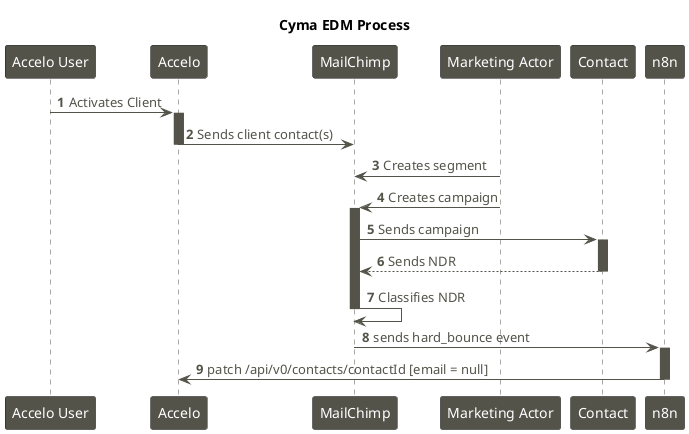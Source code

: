 @startuml

Title Cyma EDM Process
skinparam defaultFontName Raleway
skinparam roundcorner 5
'skinparam shadowing true
autonumber
skinparam sequence {
    ArrowColor #53534A
    ArrowFontColor #53534A
    LifeLineBorderColor #53534A
    LifeLineBackgroundColor #53534A

    ParticipantBackgroundColor #53534A
    ParticipantFontSize 14
    ParticipantFontColor White
}

participant au as "Accelo User"
participant acc as "Accelo"
participant mc as "MailChimp"
participant ma as "Marketing Actor"
participant c as "Contact"

au -> acc: Activates Client
activate acc
acc -> mc: Sends client contact(s)
deactivate acc

ma -> mc: Creates segment
ma -> mc: Creates campaign
activate mc
mc -> c: Sends campaign
activate c
c --> mc: Sends NDR
' deactivate mc
deactivate c

mc -> mc: Classifies NDR
deactivate mc

mc -> n8n: sends hard_bounce event
activate n8n

n8n -> acc: patch /api/v0/contacts/contactId [email = null]
deactivate n8n

@enduml

@startuml

Title Accelo:JobAdder Integration [MVP]
skinparam defaultFontName Raleway
skinparam roundcorner 5
'skinparam shadowing true
autonumber
skinparam sequence {
    ArrowColor #53534A
    ArrowFontColor #53534A
    LifeLineBorderColor #53534A
    LifeLineBackgroundColor #53534A

    ParticipantBackgroundColor #53534A
    ParticipantFontSize 14
    ParticipantFontColor White
}

participant acc as "accelo"
participant accAf as "accelo:affiliation"
participant accCo as "accelo:company"
participant accPr as "accelo:prospect"
participant accRt as "accelo:rates"
participant accTk as "accelo:tasks"
participant accUs as "accelo:user"
participant n8nwh as "n8n:accelo"
participant n8n as "n8n"
participant ja as "jobadder"
participant jaCo as "jobadder:company"
participant jaUs as "jobadder:hiringmanager"
participant ns as "Notification Service"

acc -> n8nwh: POST event(publishQuote)
activate n8nwh
n8nwh -> n8n: POST event(publishQuote)
deactivate n8nwh
activate n8n
n8n -> n8n: process event(publishQuote(id))

n8n -> accTk: GET tasks(id)
activate accTk
accTk --> n8n: response()
deactivate accTk

n8n -> accRt: GET rates(id)
activate accRt
accRt --> n8n: response()
deactivate accRt

n8n -> accPr: GET prospect(against_id)
activate accPr
accPr --> n8n: response()
deactivate accPr

n8n -> accAf: GET affiliation(affiliation_id)
activate accAf
accAf --> n8n: response()
deactivate accAf

n8n -> accPr: GET company()
activate accPr
accPr --> n8n: response()
deactivate accPr

/' n8n -> accUs: GET manager(manager_id)
activate accUs
accUs --> n8n: response()
deactivate accUs '/

n8n -> jaCo: GET company()
activate jaCo
jaCo --> n8n: response()
deactivate jaCo

n8n -> jaCo: POST company(id)

/' n8n -> jaUs: GET hiringmanager()
activate jaUs
jaUs --> n8n: response()
deactivate jaUs
n8n -> jaUs: POST hiringmanager(id) '/

n8n -> ja: POST job()
activate ja
ja --> n8n: response()
deactivate ja

n8n -> ns: notifyJAJobPost()
deactivate n8n

@enduml